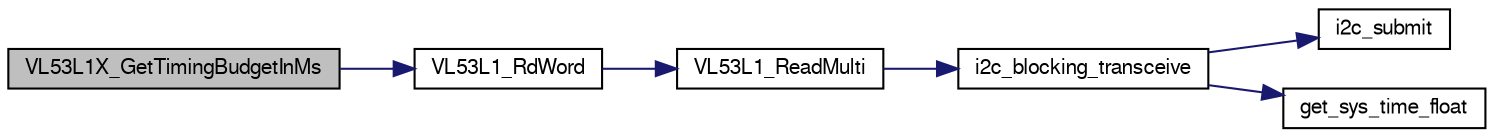 digraph "VL53L1X_GetTimingBudgetInMs"
{
  edge [fontname="FreeSans",fontsize="10",labelfontname="FreeSans",labelfontsize="10"];
  node [fontname="FreeSans",fontsize="10",shape=record];
  rankdir="LR";
  Node1 [label="VL53L1X_GetTimingBudgetInMs",height=0.2,width=0.4,color="black", fillcolor="grey75", style="filled", fontcolor="black"];
  Node1 -> Node2 [color="midnightblue",fontsize="10",style="solid",fontname="FreeSans"];
  Node2 [label="VL53L1_RdWord",height=0.2,width=0.4,color="black", fillcolor="white", style="filled",URL="$vl53l1__platform_8c.html#a9b2c1fcb13887dc91678a65b22aad3cd",tooltip="VL53L1_RdWord() definition. "];
  Node2 -> Node3 [color="midnightblue",fontsize="10",style="solid",fontname="FreeSans"];
  Node3 [label="VL53L1_ReadMulti",height=0.2,width=0.4,color="black", fillcolor="white", style="filled",URL="$vl53l1__platform_8c.html#ab999b09c3be53bbc7715d25007750916",tooltip="VL53L1_ReadMulti() definition. "];
  Node3 -> Node4 [color="midnightblue",fontsize="10",style="solid",fontname="FreeSans"];
  Node4 [label="i2c_blocking_transceive",height=0.2,width=0.4,color="black", fillcolor="white", style="filled",URL="$group__i2c.html#ga0666a38e1bb2dc7a6b796a404e27fef4",tooltip="Submit a write/read transaction and wait for it to complete. "];
  Node4 -> Node5 [color="midnightblue",fontsize="10",style="solid",fontname="FreeSans"];
  Node5 [label="i2c_submit",height=0.2,width=0.4,color="black", fillcolor="white", style="filled",URL="$group__i2c.html#ga4eed48e542a9c71b93372f5a38d7e367",tooltip="Submit a I2C transaction. "];
  Node4 -> Node6 [color="midnightblue",fontsize="10",style="solid",fontname="FreeSans"];
  Node6 [label="get_sys_time_float",height=0.2,width=0.4,color="black", fillcolor="white", style="filled",URL="$sys__time_8h.html#af486c2fb33d8d33645256a9970eb056e",tooltip="Get the time in seconds since startup. "];
}
